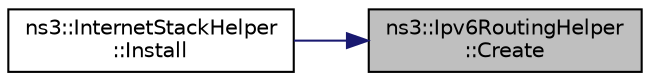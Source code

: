 digraph "ns3::Ipv6RoutingHelper::Create"
{
 // LATEX_PDF_SIZE
  edge [fontname="Helvetica",fontsize="10",labelfontname="Helvetica",labelfontsize="10"];
  node [fontname="Helvetica",fontsize="10",shape=record];
  rankdir="RL";
  Node1 [label="ns3::Ipv6RoutingHelper\l::Create",height=0.2,width=0.4,color="black", fillcolor="grey75", style="filled", fontcolor="black",tooltip=" "];
  Node1 -> Node2 [dir="back",color="midnightblue",fontsize="10",style="solid",fontname="Helvetica"];
  Node2 [label="ns3::InternetStackHelper\l::Install",height=0.2,width=0.4,color="black", fillcolor="white", style="filled",URL="$classns3_1_1_internet_stack_helper.html#a514c5c1e88f68ed1c90a77afd0352376",tooltip="Aggregate implementations of the ns3::Ipv4, ns3::Ipv6, ns3::Udp, and ns3::Tcp classes onto the provid..."];
}
